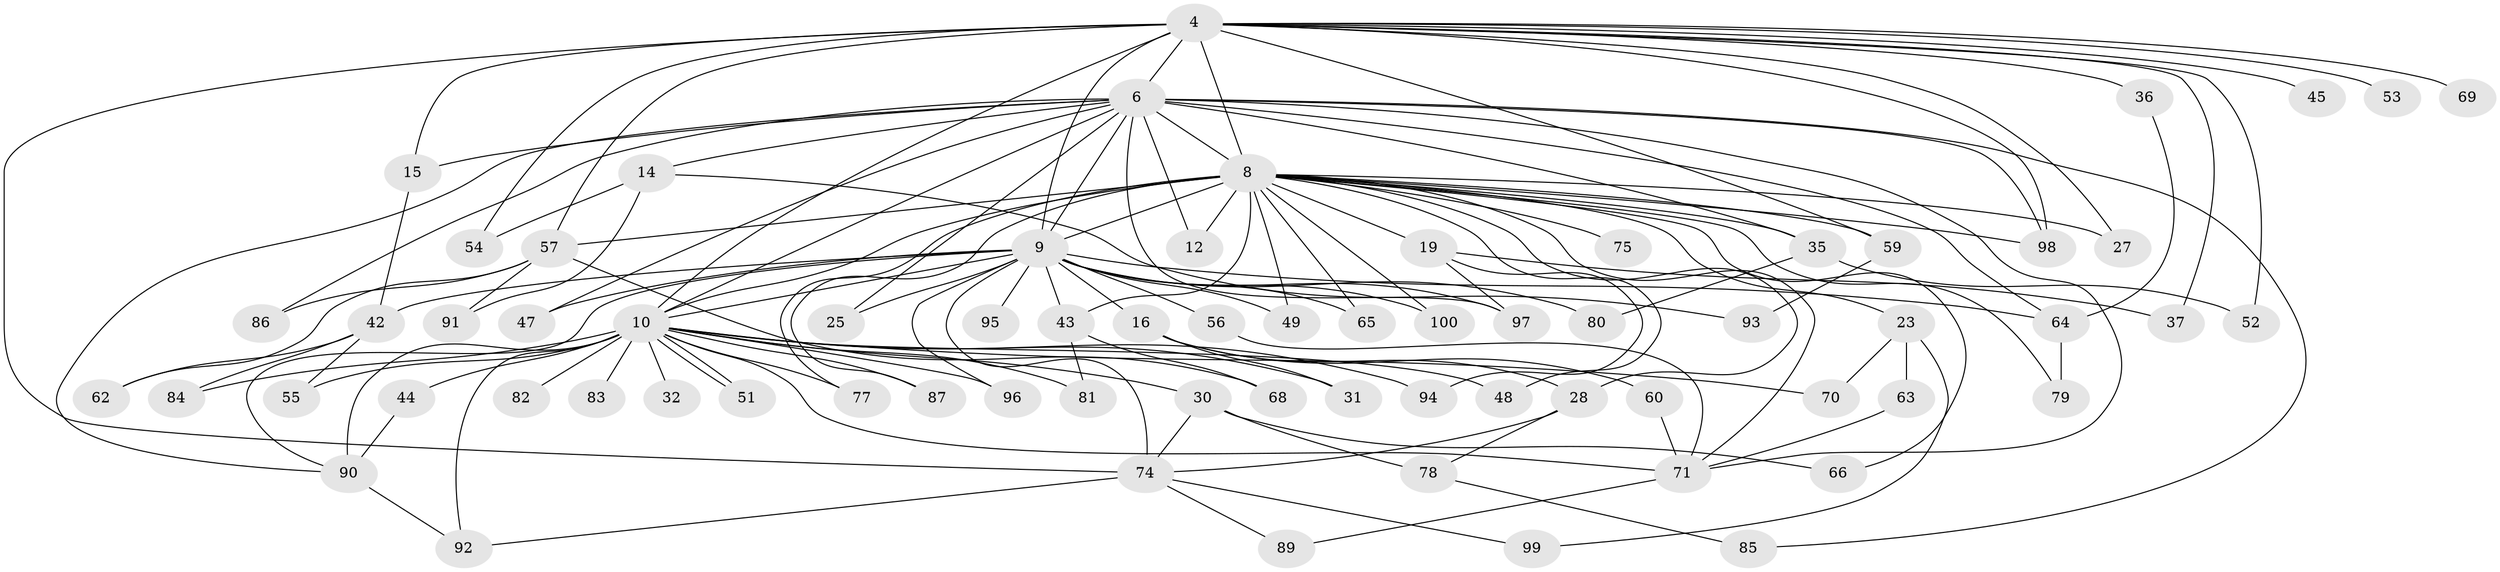 // original degree distribution, {22: 0.02, 18: 0.03, 17: 0.02, 20: 0.01, 24: 0.01, 26: 0.01, 6: 0.01, 2: 0.59, 4: 0.09, 5: 0.08, 7: 0.01, 8: 0.01, 3: 0.11}
// Generated by graph-tools (version 1.1) at 2025/49/03/04/25 21:49:55]
// undirected, 70 vertices, 134 edges
graph export_dot {
graph [start="1"]
  node [color=gray90,style=filled];
  4 [super="+1"];
  6 [super="+3"];
  8 [super="+7"];
  9 [super="+5"];
  10 [super="+2"];
  12;
  14;
  15 [super="+13"];
  16;
  19;
  23;
  25;
  27;
  28 [super="+17"];
  30;
  31;
  32;
  35;
  36 [super="+18"];
  37;
  42 [super="+41"];
  43;
  44;
  45;
  47;
  48 [super="+33"];
  49 [super="+46"];
  51;
  52;
  53 [super="+40"];
  54;
  55;
  56;
  57 [super="+21"];
  59 [super="+39"];
  60;
  62;
  63;
  64 [super="+24"];
  65;
  66;
  68;
  69;
  70;
  71 [super="+22+29"];
  74 [super="+50+67"];
  75;
  77;
  78 [super="+73"];
  79;
  80;
  81;
  82 [super="+38"];
  83;
  84;
  85;
  86;
  87;
  89;
  90 [super="+72+34"];
  91;
  92 [super="+88"];
  93;
  94;
  95;
  96;
  97 [super="+76"];
  98 [super="+26+61"];
  99;
  100;
  4 -- 6 [weight=4];
  4 -- 8 [weight=4];
  4 -- 9 [weight=4];
  4 -- 10 [weight=4];
  4 -- 37;
  4 -- 45 [weight=2];
  4 -- 53 [weight=2];
  4 -- 54;
  4 -- 57 [weight=2];
  4 -- 59 [weight=2];
  4 -- 69;
  4 -- 27;
  4 -- 36 [weight=3];
  4 -- 52;
  4 -- 15;
  4 -- 98;
  4 -- 74 [weight=2];
  6 -- 8 [weight=4];
  6 -- 9 [weight=4];
  6 -- 10 [weight=4];
  6 -- 14 [weight=2];
  6 -- 47;
  6 -- 85;
  6 -- 86;
  6 -- 64;
  6 -- 12;
  6 -- 15 [weight=2];
  6 -- 25;
  6 -- 98 [weight=3];
  6 -- 35;
  6 -- 90;
  6 -- 97;
  6 -- 71;
  8 -- 9 [weight=4];
  8 -- 10 [weight=4];
  8 -- 19 [weight=2];
  8 -- 23 [weight=2];
  8 -- 28 [weight=2];
  8 -- 43;
  8 -- 49 [weight=2];
  8 -- 66;
  8 -- 75 [weight=2];
  8 -- 77;
  8 -- 87;
  8 -- 100;
  8 -- 65;
  8 -- 12;
  8 -- 79;
  8 -- 27;
  8 -- 35;
  8 -- 48;
  8 -- 59;
  8 -- 57 [weight=2];
  8 -- 98;
  8 -- 71;
  9 -- 10 [weight=4];
  9 -- 16 [weight=2];
  9 -- 25;
  9 -- 43;
  9 -- 65;
  9 -- 95 [weight=2];
  9 -- 96;
  9 -- 74 [weight=2];
  9 -- 80;
  9 -- 100;
  9 -- 42 [weight=2];
  9 -- 47;
  9 -- 56;
  9 -- 49;
  9 -- 97;
  9 -- 64;
  9 -- 90;
  10 -- 30;
  10 -- 32 [weight=2];
  10 -- 44;
  10 -- 51;
  10 -- 51;
  10 -- 55;
  10 -- 70;
  10 -- 77;
  10 -- 81;
  10 -- 83 [weight=2];
  10 -- 87;
  10 -- 94;
  10 -- 96;
  10 -- 71 [weight=2];
  10 -- 48 [weight=2];
  10 -- 82 [weight=2];
  10 -- 84;
  10 -- 31;
  10 -- 90;
  10 -- 92;
  14 -- 54;
  14 -- 91;
  14 -- 93;
  15 -- 42;
  16 -- 31;
  16 -- 60;
  16 -- 28;
  19 -- 37;
  19 -- 94;
  19 -- 97;
  23 -- 63;
  23 -- 70;
  23 -- 99;
  28 -- 78;
  28 -- 74;
  30 -- 66;
  30 -- 78 [weight=2];
  30 -- 74;
  35 -- 52;
  35 -- 80;
  36 -- 64;
  42 -- 62;
  42 -- 84;
  42 -- 55;
  43 -- 68;
  43 -- 81;
  44 -- 90;
  56 -- 71;
  57 -- 68;
  57 -- 86;
  57 -- 91;
  57 -- 62;
  59 -- 93;
  60 -- 71;
  63 -- 71;
  64 -- 79;
  71 -- 89;
  74 -- 99;
  74 -- 92;
  74 -- 89;
  78 -- 85;
  90 -- 92;
}
